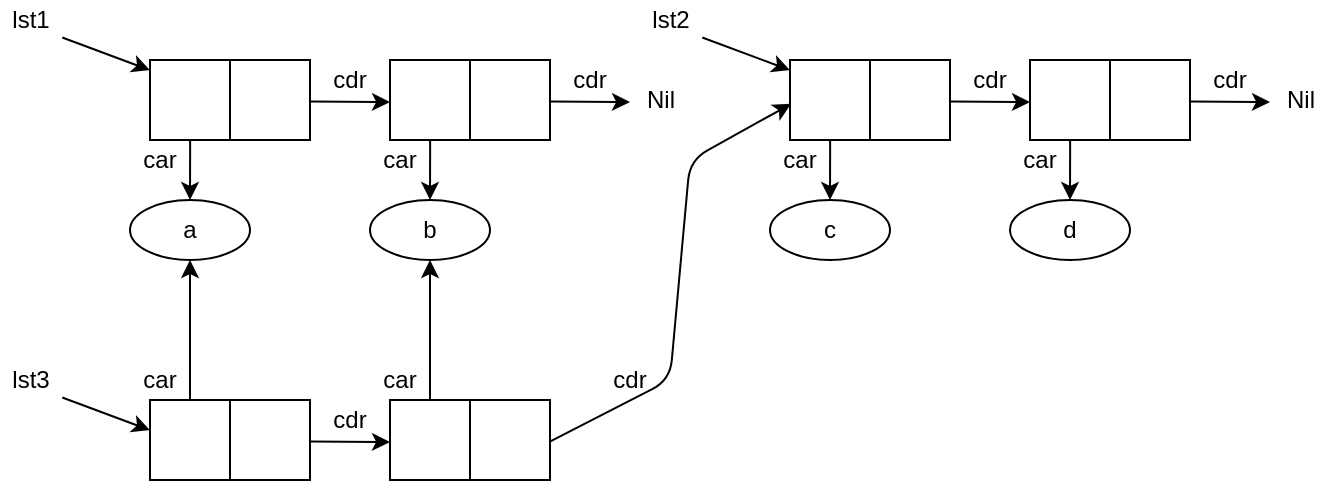 <mxfile version="13.7.3" type="device"><diagram id="rhLhz-om9e7rMSiR4lM5" name="Страница 1"><mxGraphModel dx="938" dy="594" grid="1" gridSize="10" guides="1" tooltips="1" connect="1" arrows="1" fold="1" page="1" pageScale="1" pageWidth="827" pageHeight="1169" math="0" shadow="0"><root><mxCell id="0"/><mxCell id="1" parent="0"/><mxCell id="F1KvMfHEMi_WAG4QLkTp-1" value="" style="shape=stencil(xVPtCoMgFH0a/zulBxhuew+z25Jcirra3n5+1FhE/YhgIMI553LOFY6IMtdwA4jgBtELIqTA4QpwyPCER8ydAeEz2XMreakgK85b3cIgKz9ayK4BK31U6RXhc5iJh7KSi/Zu9bOrZsIkGx4dFsIkP3Qf93zlkHGt9wwhctswULL7Mfi+7DiLYodHcbjFf5bY4yCUdrA6RVngF51I7EqRKKu1hY2G1VKpXNeN1NWBFL1ISGz+RIn4AA==);whiteSpace=wrap;html=1;strokeOpacity=100;fillOpacity=100;rounded=0;sketch=0;" vertex="1" parent="1"><mxGeometry x="160" y="340" width="80" height="40" as="geometry"/></mxCell><mxCell id="F1KvMfHEMi_WAG4QLkTp-2" value="a" style="ellipse;whiteSpace=wrap;html=1;sketch=0;" vertex="1" parent="1"><mxGeometry x="150" y="410" width="60" height="30" as="geometry"/></mxCell><mxCell id="F1KvMfHEMi_WAG4QLkTp-3" value="" style="endArrow=classic;html=1;entryX=0.5;entryY=0;entryDx=0;entryDy=0;exitX=0.251;exitY=1;exitDx=0;exitDy=0;exitPerimeter=0;sketch=0;" edge="1" source="F1KvMfHEMi_WAG4QLkTp-1" target="F1KvMfHEMi_WAG4QLkTp-2" parent="1"><mxGeometry width="50" height="50" relative="1" as="geometry"><mxPoint x="300" y="430" as="sourcePoint"/><mxPoint x="350" y="380" as="targetPoint"/></mxGeometry></mxCell><mxCell id="F1KvMfHEMi_WAG4QLkTp-4" value="" style="endArrow=classic;html=1;exitX=1.002;exitY=0.518;exitDx=0;exitDy=0;exitPerimeter=0;sketch=0;" edge="1" source="F1KvMfHEMi_WAG4QLkTp-1" parent="1"><mxGeometry width="50" height="50" relative="1" as="geometry"><mxPoint x="320" y="430" as="sourcePoint"/><mxPoint x="280" y="361" as="targetPoint"/></mxGeometry></mxCell><mxCell id="F1KvMfHEMi_WAG4QLkTp-6" value="car" style="text;html=1;strokeColor=none;fillColor=none;align=center;verticalAlign=middle;whiteSpace=wrap;rounded=0;sketch=0;" vertex="1" parent="1"><mxGeometry x="150" y="380" width="30" height="20" as="geometry"/></mxCell><mxCell id="F1KvMfHEMi_WAG4QLkTp-7" value="cdr" style="text;html=1;strokeColor=none;fillColor=none;align=center;verticalAlign=middle;whiteSpace=wrap;rounded=0;sketch=0;" vertex="1" parent="1"><mxGeometry x="240" y="340" width="40" height="20" as="geometry"/></mxCell><mxCell id="F1KvMfHEMi_WAG4QLkTp-8" value="" style="shape=stencil(xVPtCoMgFH0a/zulBxhuew+z25Jcirra3n5+1FhE/YhgIMI553LOFY6IMtdwA4jgBtELIqTA4QpwyPCER8ydAeEz2XMreakgK85b3cIgKz9ayK4BK31U6RXhc5iJh7KSi/Zu9bOrZsIkGx4dFsIkP3Qf93zlkHGt9wwhctswULL7Mfi+7DiLYodHcbjFf5bY4yCUdrA6RVngF51I7EqRKKu1hY2G1VKpXNeN1NWBFL1ISGz+RIn4AA==);whiteSpace=wrap;html=1;strokeOpacity=100;fillOpacity=100;rounded=0;sketch=0;" vertex="1" parent="1"><mxGeometry x="280" y="340" width="80" height="40" as="geometry"/></mxCell><mxCell id="F1KvMfHEMi_WAG4QLkTp-9" value="b" style="ellipse;whiteSpace=wrap;html=1;sketch=0;" vertex="1" parent="1"><mxGeometry x="270" y="410" width="60" height="30" as="geometry"/></mxCell><mxCell id="F1KvMfHEMi_WAG4QLkTp-10" value="" style="endArrow=classic;html=1;entryX=0.5;entryY=0;entryDx=0;entryDy=0;exitX=0.251;exitY=1;exitDx=0;exitDy=0;exitPerimeter=0;sketch=0;" edge="1" source="F1KvMfHEMi_WAG4QLkTp-8" target="F1KvMfHEMi_WAG4QLkTp-9" parent="1"><mxGeometry width="50" height="50" relative="1" as="geometry"><mxPoint x="420" y="430" as="sourcePoint"/><mxPoint x="470" y="380" as="targetPoint"/></mxGeometry></mxCell><mxCell id="F1KvMfHEMi_WAG4QLkTp-11" value="" style="endArrow=classic;html=1;exitX=1.002;exitY=0.518;exitDx=0;exitDy=0;exitPerimeter=0;sketch=0;" edge="1" source="F1KvMfHEMi_WAG4QLkTp-8" parent="1"><mxGeometry width="50" height="50" relative="1" as="geometry"><mxPoint x="440" y="430" as="sourcePoint"/><mxPoint x="400" y="361" as="targetPoint"/></mxGeometry></mxCell><mxCell id="F1KvMfHEMi_WAG4QLkTp-13" value="car" style="text;html=1;strokeColor=none;fillColor=none;align=center;verticalAlign=middle;whiteSpace=wrap;rounded=0;sketch=0;" vertex="1" parent="1"><mxGeometry x="270" y="380" width="30" height="20" as="geometry"/></mxCell><mxCell id="F1KvMfHEMi_WAG4QLkTp-14" value="cdr" style="text;html=1;strokeColor=none;fillColor=none;align=center;verticalAlign=middle;whiteSpace=wrap;rounded=0;sketch=0;" vertex="1" parent="1"><mxGeometry x="360" y="340" width="40" height="20" as="geometry"/></mxCell><mxCell id="F1KvMfHEMi_WAG4QLkTp-15" value="Nil" style="text;html=1;align=center;verticalAlign=middle;resizable=0;points=[];autosize=1;" vertex="1" parent="1"><mxGeometry x="400" y="350" width="30" height="20" as="geometry"/></mxCell><mxCell id="F1KvMfHEMi_WAG4QLkTp-16" value="" style="shape=stencil(xVPtCoMgFH0a/zulBxhuew+z25Jcirra3n5+1FhE/YhgIMI553LOFY6IMtdwA4jgBtELIqTA4QpwyPCER8ydAeEz2XMreakgK85b3cIgKz9ayK4BK31U6RXhc5iJh7KSi/Zu9bOrZsIkGx4dFsIkP3Qf93zlkHGt9wwhctswULL7Mfi+7DiLYodHcbjFf5bY4yCUdrA6RVngF51I7EqRKKu1hY2G1VKpXNeN1NWBFL1ISGz+RIn4AA==);whiteSpace=wrap;html=1;strokeOpacity=100;fillOpacity=100;rounded=0;sketch=0;" vertex="1" parent="1"><mxGeometry x="600" y="340" width="80" height="40" as="geometry"/></mxCell><mxCell id="F1KvMfHEMi_WAG4QLkTp-17" value="d" style="ellipse;whiteSpace=wrap;html=1;sketch=0;" vertex="1" parent="1"><mxGeometry x="590" y="410" width="60" height="30" as="geometry"/></mxCell><mxCell id="F1KvMfHEMi_WAG4QLkTp-18" value="" style="endArrow=classic;html=1;entryX=0.5;entryY=0;entryDx=0;entryDy=0;exitX=0.251;exitY=1;exitDx=0;exitDy=0;exitPerimeter=0;sketch=0;" edge="1" source="F1KvMfHEMi_WAG4QLkTp-16" target="F1KvMfHEMi_WAG4QLkTp-17" parent="1"><mxGeometry width="50" height="50" relative="1" as="geometry"><mxPoint x="740" y="430" as="sourcePoint"/><mxPoint x="790" y="380" as="targetPoint"/></mxGeometry></mxCell><mxCell id="F1KvMfHEMi_WAG4QLkTp-19" value="" style="endArrow=classic;html=1;exitX=1.002;exitY=0.518;exitDx=0;exitDy=0;exitPerimeter=0;sketch=0;" edge="1" source="F1KvMfHEMi_WAG4QLkTp-16" parent="1"><mxGeometry width="50" height="50" relative="1" as="geometry"><mxPoint x="760" y="430" as="sourcePoint"/><mxPoint x="720" y="361" as="targetPoint"/></mxGeometry></mxCell><mxCell id="F1KvMfHEMi_WAG4QLkTp-21" value="car" style="text;html=1;strokeColor=none;fillColor=none;align=center;verticalAlign=middle;whiteSpace=wrap;rounded=0;sketch=0;" vertex="1" parent="1"><mxGeometry x="590" y="380" width="30" height="20" as="geometry"/></mxCell><mxCell id="F1KvMfHEMi_WAG4QLkTp-22" value="cdr" style="text;html=1;strokeColor=none;fillColor=none;align=center;verticalAlign=middle;whiteSpace=wrap;rounded=0;sketch=0;" vertex="1" parent="1"><mxGeometry x="680" y="340" width="40" height="20" as="geometry"/></mxCell><mxCell id="F1KvMfHEMi_WAG4QLkTp-23" value="" style="shape=stencil(xVPtCoMgFH0a/zulBxhuew+z25Jcirra3n5+1FhE/YhgIMI553LOFY6IMtdwA4jgBtELIqTA4QpwyPCER8ydAeEz2XMreakgK85b3cIgKz9ayK4BK31U6RXhc5iJh7KSi/Zu9bOrZsIkGx4dFsIkP3Qf93zlkHGt9wwhctswULL7Mfi+7DiLYodHcbjFf5bY4yCUdrA6RVngF51I7EqRKKu1hY2G1VKpXNeN1NWBFL1ISGz+RIn4AA==);whiteSpace=wrap;html=1;strokeOpacity=100;fillOpacity=100;rounded=0;sketch=0;" vertex="1" parent="1"><mxGeometry x="480" y="340" width="80" height="40" as="geometry"/></mxCell><mxCell id="F1KvMfHEMi_WAG4QLkTp-24" value="c" style="ellipse;whiteSpace=wrap;html=1;sketch=0;" vertex="1" parent="1"><mxGeometry x="470" y="410" width="60" height="30" as="geometry"/></mxCell><mxCell id="F1KvMfHEMi_WAG4QLkTp-25" value="" style="endArrow=classic;html=1;entryX=0.5;entryY=0;entryDx=0;entryDy=0;exitX=0.251;exitY=1;exitDx=0;exitDy=0;exitPerimeter=0;sketch=0;" edge="1" parent="1" source="F1KvMfHEMi_WAG4QLkTp-23" target="F1KvMfHEMi_WAG4QLkTp-24"><mxGeometry width="50" height="50" relative="1" as="geometry"><mxPoint x="620" y="430" as="sourcePoint"/><mxPoint x="670" y="380" as="targetPoint"/></mxGeometry></mxCell><mxCell id="F1KvMfHEMi_WAG4QLkTp-26" value="" style="endArrow=classic;html=1;exitX=1.002;exitY=0.518;exitDx=0;exitDy=0;exitPerimeter=0;sketch=0;" edge="1" parent="1" source="F1KvMfHEMi_WAG4QLkTp-23"><mxGeometry width="50" height="50" relative="1" as="geometry"><mxPoint x="640" y="430" as="sourcePoint"/><mxPoint x="600" y="361" as="targetPoint"/></mxGeometry></mxCell><mxCell id="F1KvMfHEMi_WAG4QLkTp-28" value="car" style="text;html=1;strokeColor=none;fillColor=none;align=center;verticalAlign=middle;whiteSpace=wrap;rounded=0;sketch=0;" vertex="1" parent="1"><mxGeometry x="470" y="380" width="30" height="20" as="geometry"/></mxCell><mxCell id="F1KvMfHEMi_WAG4QLkTp-29" value="cdr" style="text;html=1;strokeColor=none;fillColor=none;align=center;verticalAlign=middle;whiteSpace=wrap;rounded=0;sketch=0;" vertex="1" parent="1"><mxGeometry x="560" y="340" width="40" height="20" as="geometry"/></mxCell><mxCell id="F1KvMfHEMi_WAG4QLkTp-30" value="Nil&lt;br&gt;" style="text;html=1;align=center;verticalAlign=middle;resizable=0;points=[];autosize=1;" vertex="1" parent="1"><mxGeometry x="720" y="350" width="30" height="20" as="geometry"/></mxCell><mxCell id="F1KvMfHEMi_WAG4QLkTp-31" value="" style="shape=stencil(xVPtCoMgFH0a/zulBxhuew+z25Jcirra3n5+1FhE/YhgIMI553LOFY6IMtdwA4jgBtELIqTA4QpwyPCER8ydAeEz2XMreakgK85b3cIgKz9ayK4BK31U6RXhc5iJh7KSi/Zu9bOrZsIkGx4dFsIkP3Qf93zlkHGt9wwhctswULL7Mfi+7DiLYodHcbjFf5bY4yCUdrA6RVngF51I7EqRKKu1hY2G1VKpXNeN1NWBFL1ISGz+RIn4AA==);whiteSpace=wrap;html=1;strokeOpacity=100;fillOpacity=100;rounded=0;sketch=0;" vertex="1" parent="1"><mxGeometry x="160" y="510" width="80" height="40" as="geometry"/></mxCell><mxCell id="F1KvMfHEMi_WAG4QLkTp-33" value="" style="endArrow=classic;html=1;entryX=0.5;entryY=1;entryDx=0;entryDy=0;sketch=0;" edge="1" target="F1KvMfHEMi_WAG4QLkTp-2" parent="1"><mxGeometry width="50" height="50" relative="1" as="geometry"><mxPoint x="180" y="510" as="sourcePoint"/><mxPoint x="180" y="580" as="targetPoint"/></mxGeometry></mxCell><mxCell id="F1KvMfHEMi_WAG4QLkTp-34" value="" style="endArrow=classic;html=1;exitX=1.002;exitY=0.518;exitDx=0;exitDy=0;exitPerimeter=0;sketch=0;" edge="1" source="F1KvMfHEMi_WAG4QLkTp-31" parent="1"><mxGeometry width="50" height="50" relative="1" as="geometry"><mxPoint x="320" y="600" as="sourcePoint"/><mxPoint x="280" y="531" as="targetPoint"/></mxGeometry></mxCell><mxCell id="F1KvMfHEMi_WAG4QLkTp-36" value="car" style="text;html=1;strokeColor=none;fillColor=none;align=center;verticalAlign=middle;whiteSpace=wrap;rounded=0;sketch=0;" vertex="1" parent="1"><mxGeometry x="150" y="490" width="30" height="20" as="geometry"/></mxCell><mxCell id="F1KvMfHEMi_WAG4QLkTp-37" value="cdr" style="text;html=1;strokeColor=none;fillColor=none;align=center;verticalAlign=middle;whiteSpace=wrap;rounded=0;sketch=0;" vertex="1" parent="1"><mxGeometry x="240" y="510" width="40" height="20" as="geometry"/></mxCell><mxCell id="F1KvMfHEMi_WAG4QLkTp-39" value="" style="shape=stencil(xVPtCoMgFH0a/zulBxhuew+z25Jcirra3n5+1FhE/YhgIMI553LOFY6IMtdwA4jgBtELIqTA4QpwyPCER8ydAeEz2XMreakgK85b3cIgKz9ayK4BK31U6RXhc5iJh7KSi/Zu9bOrZsIkGx4dFsIkP3Qf93zlkHGt9wwhctswULL7Mfi+7DiLYodHcbjFf5bY4yCUdrA6RVngF51I7EqRKKu1hY2G1VKpXNeN1NWBFL1ISGz+RIn4AA==);whiteSpace=wrap;html=1;strokeOpacity=100;fillOpacity=100;rounded=0;sketch=0;" vertex="1" parent="1"><mxGeometry x="280" y="510" width="80" height="40" as="geometry"/></mxCell><mxCell id="F1KvMfHEMi_WAG4QLkTp-40" value="" style="endArrow=classic;html=1;entryX=0.5;entryY=1;entryDx=0;entryDy=0;sketch=0;" edge="1" parent="1"><mxGeometry width="50" height="50" relative="1" as="geometry"><mxPoint x="300" y="510" as="sourcePoint"/><mxPoint x="300" y="440" as="targetPoint"/></mxGeometry></mxCell><mxCell id="F1KvMfHEMi_WAG4QLkTp-41" value="" style="endArrow=classic;html=1;exitX=1.002;exitY=0.518;exitDx=0;exitDy=0;exitPerimeter=0;sketch=0;entryX=0.007;entryY=0.548;entryDx=0;entryDy=0;entryPerimeter=0;" edge="1" parent="1" source="F1KvMfHEMi_WAG4QLkTp-39" target="F1KvMfHEMi_WAG4QLkTp-23"><mxGeometry width="50" height="50" relative="1" as="geometry"><mxPoint x="440" y="600" as="sourcePoint"/><mxPoint x="400" y="531" as="targetPoint"/><Array as="points"><mxPoint x="420" y="500"/><mxPoint x="430" y="390"/></Array></mxGeometry></mxCell><mxCell id="F1KvMfHEMi_WAG4QLkTp-42" value="car" style="text;html=1;strokeColor=none;fillColor=none;align=center;verticalAlign=middle;whiteSpace=wrap;rounded=0;sketch=0;" vertex="1" parent="1"><mxGeometry x="270" y="490" width="30" height="20" as="geometry"/></mxCell><mxCell id="F1KvMfHEMi_WAG4QLkTp-43" value="cdr" style="text;html=1;strokeColor=none;fillColor=none;align=center;verticalAlign=middle;whiteSpace=wrap;rounded=0;sketch=0;" vertex="1" parent="1"><mxGeometry x="380" y="490" width="40" height="20" as="geometry"/></mxCell><mxCell id="F1KvMfHEMi_WAG4QLkTp-44" value="lst1" style="text;html=1;align=center;verticalAlign=middle;resizable=0;points=[];autosize=1;" vertex="1" parent="1"><mxGeometry x="85" y="310" width="30" height="20" as="geometry"/></mxCell><mxCell id="F1KvMfHEMi_WAG4QLkTp-45" value="" style="endArrow=classic;html=1;exitX=1.038;exitY=0.936;exitDx=0;exitDy=0;exitPerimeter=0;" edge="1" parent="1" source="F1KvMfHEMi_WAG4QLkTp-44" target="F1KvMfHEMi_WAG4QLkTp-1"><mxGeometry width="50" height="50" relative="1" as="geometry"><mxPoint x="280" y="370" as="sourcePoint"/><mxPoint x="330" y="320" as="targetPoint"/></mxGeometry></mxCell><mxCell id="F1KvMfHEMi_WAG4QLkTp-46" value="lst2" style="text;html=1;align=center;verticalAlign=middle;resizable=0;points=[];autosize=1;" vertex="1" parent="1"><mxGeometry x="405" y="310" width="30" height="20" as="geometry"/></mxCell><mxCell id="F1KvMfHEMi_WAG4QLkTp-47" value="" style="endArrow=classic;html=1;exitX=1.038;exitY=0.936;exitDx=0;exitDy=0;exitPerimeter=0;" edge="1" parent="1" source="F1KvMfHEMi_WAG4QLkTp-46"><mxGeometry width="50" height="50" relative="1" as="geometry"><mxPoint x="600" y="370" as="sourcePoint"/><mxPoint x="480" y="345.08" as="targetPoint"/></mxGeometry></mxCell><mxCell id="F1KvMfHEMi_WAG4QLkTp-48" value="lst3" style="text;html=1;align=center;verticalAlign=middle;resizable=0;points=[];autosize=1;" vertex="1" parent="1"><mxGeometry x="85" y="490" width="30" height="20" as="geometry"/></mxCell><mxCell id="F1KvMfHEMi_WAG4QLkTp-49" value="" style="endArrow=classic;html=1;exitX=1.038;exitY=0.936;exitDx=0;exitDy=0;exitPerimeter=0;" edge="1" parent="1" source="F1KvMfHEMi_WAG4QLkTp-48"><mxGeometry width="50" height="50" relative="1" as="geometry"><mxPoint x="280" y="550" as="sourcePoint"/><mxPoint x="160" y="525.08" as="targetPoint"/></mxGeometry></mxCell></root></mxGraphModel></diagram></mxfile>